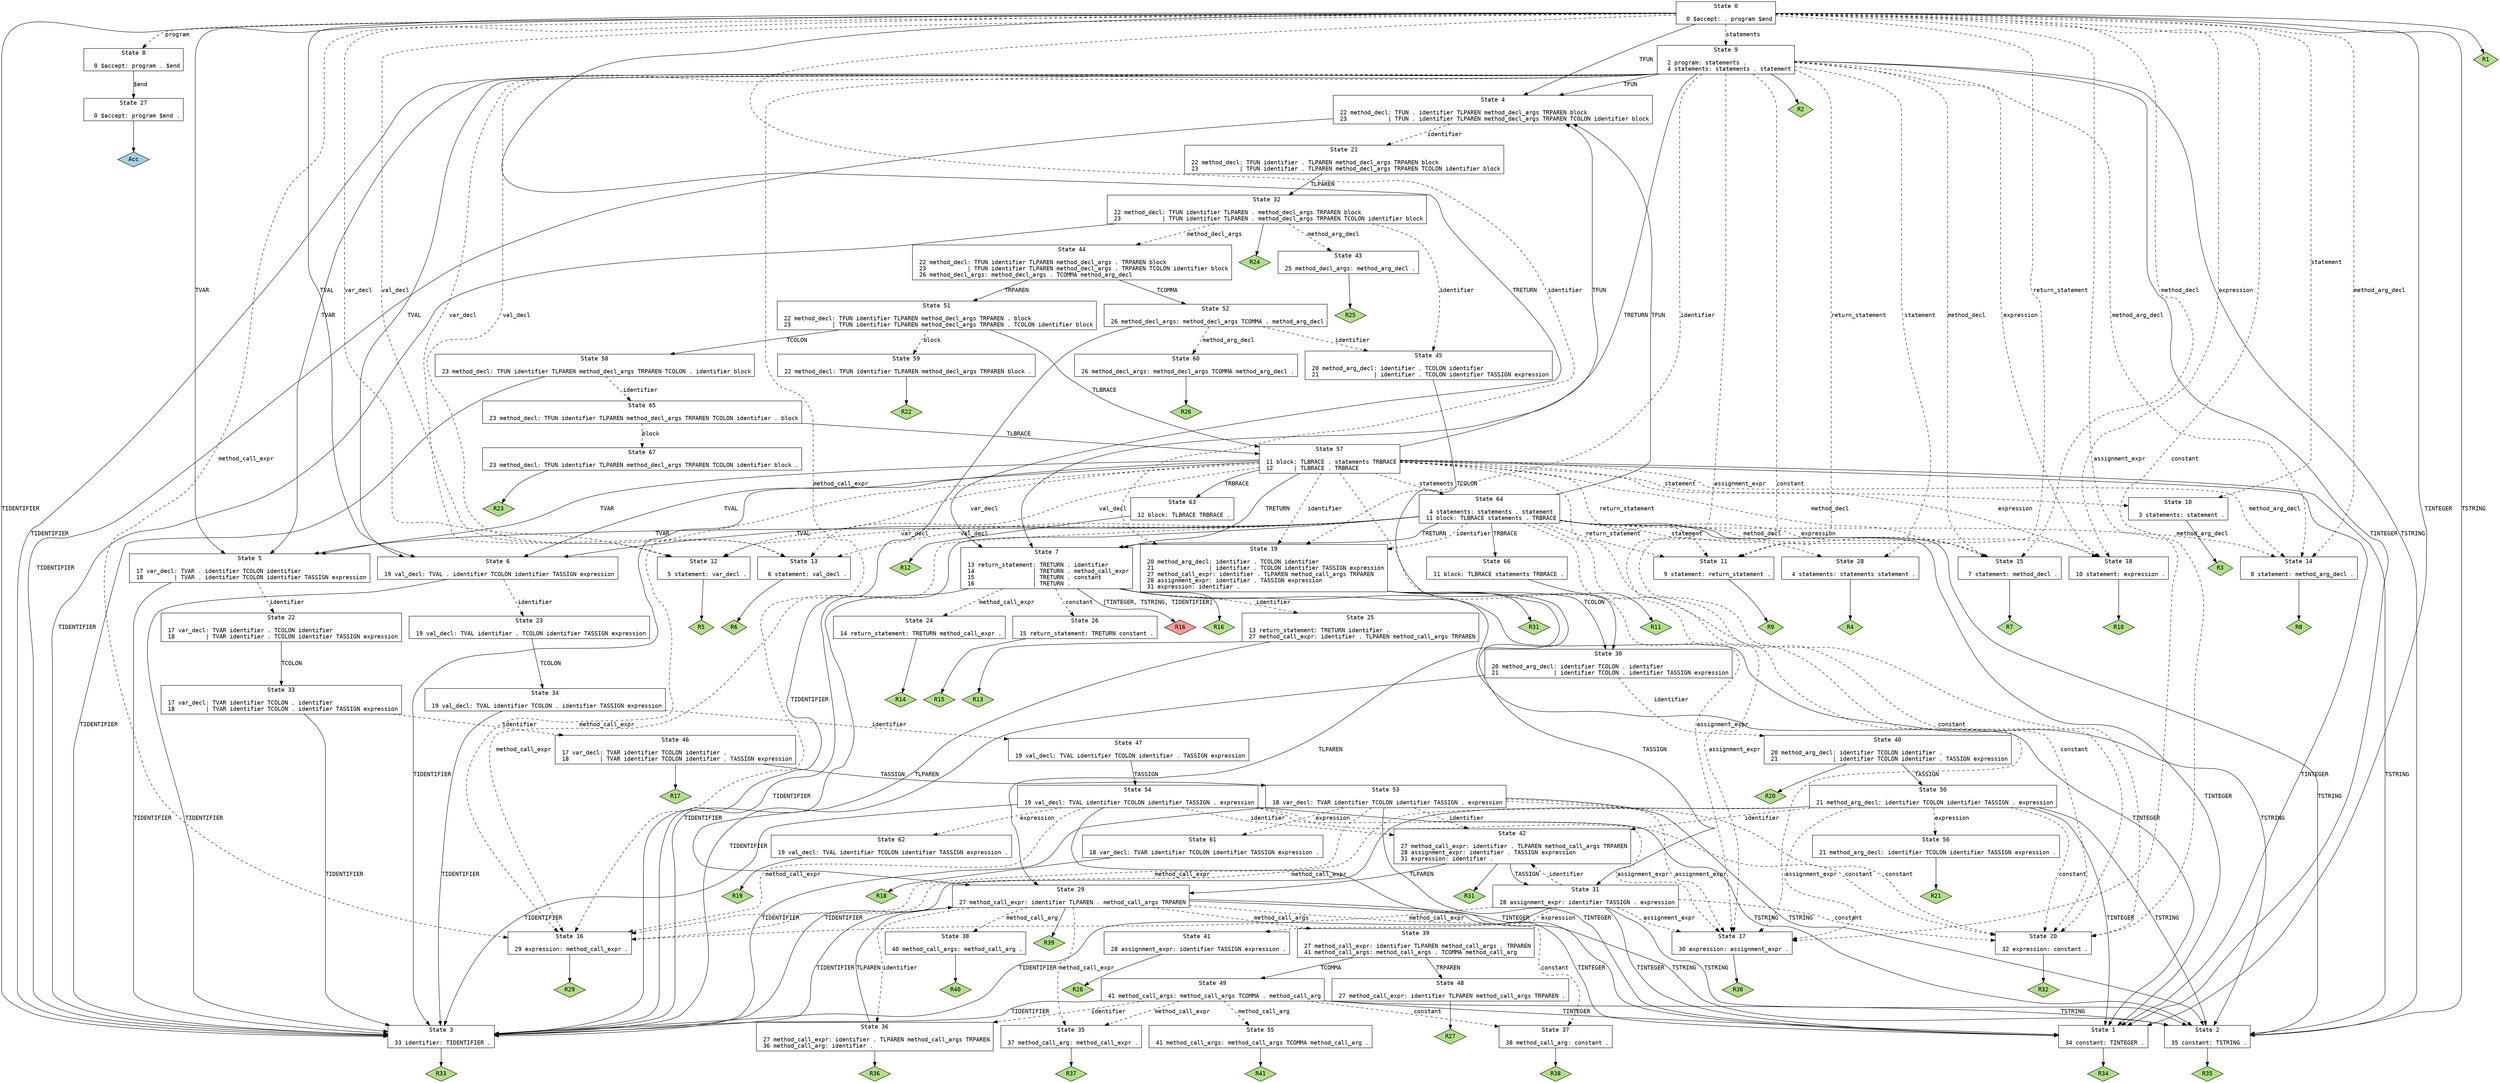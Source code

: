 // Generated by bison.
// Report bugs to <http://sourceforge.net/p/winflexbison/tickets>.
// Home page: <http://sourceforge.net/projects/winflexbison/>.

digraph "Parser.y"
{
  node [fontname = courier, shape = box, colorscheme = paired6]
  edge [fontname = courier]

  0 [label="State 0\n\l  0 $accept: . program $end\l"]
  0 -> 1 [style=solid label="TINTEGER"]
  0 -> 2 [style=solid label="TSTRING"]
  0 -> 3 [style=solid label="TIDENTIFIER"]
  0 -> 4 [style=solid label="TFUN"]
  0 -> 5 [style=solid label="TVAR"]
  0 -> 6 [style=solid label="TVAL"]
  0 -> 7 [style=solid label="TRETURN"]
  0 -> 8 [style=dashed label="program"]
  0 -> 9 [style=dashed label="statements"]
  0 -> 10 [style=dashed label="statement"]
  0 -> 11 [style=dashed label="return_statement"]
  0 -> 12 [style=dashed label="var_decl"]
  0 -> 13 [style=dashed label="val_decl"]
  0 -> 14 [style=dashed label="method_arg_decl"]
  0 -> 15 [style=dashed label="method_decl"]
  0 -> 16 [style=dashed label="method_call_expr"]
  0 -> 17 [style=dashed label="assignment_expr"]
  0 -> 18 [style=dashed label="expression"]
  0 -> 19 [style=dashed label="identifier"]
  0 -> 20 [style=dashed label="constant"]
  0 -> "0R1" [style=solid]
 "0R1" [label="R1", fillcolor=3, shape=diamond, style=filled]
  1 [label="State 1\n\l 34 constant: TINTEGER .\l"]
  1 -> "1R34" [style=solid]
 "1R34" [label="R34", fillcolor=3, shape=diamond, style=filled]
  2 [label="State 2\n\l 35 constant: TSTRING .\l"]
  2 -> "2R35" [style=solid]
 "2R35" [label="R35", fillcolor=3, shape=diamond, style=filled]
  3 [label="State 3\n\l 33 identifier: TIDENTIFIER .\l"]
  3 -> "3R33" [style=solid]
 "3R33" [label="R33", fillcolor=3, shape=diamond, style=filled]
  4 [label="State 4\n\l 22 method_decl: TFUN . identifier TLPAREN method_decl_args TRPAREN block\l 23            | TFUN . identifier TLPAREN method_decl_args TRPAREN TCOLON identifier block\l"]
  4 -> 3 [style=solid label="TIDENTIFIER"]
  4 -> 21 [style=dashed label="identifier"]
  5 [label="State 5\n\l 17 var_decl: TVAR . identifier TCOLON identifier\l 18         | TVAR . identifier TCOLON identifier TASSIGN expression\l"]
  5 -> 3 [style=solid label="TIDENTIFIER"]
  5 -> 22 [style=dashed label="identifier"]
  6 [label="State 6\n\l 19 val_decl: TVAL . identifier TCOLON identifier TASSIGN expression\l"]
  6 -> 3 [style=solid label="TIDENTIFIER"]
  6 -> 23 [style=dashed label="identifier"]
  7 [label="State 7\n\l 13 return_statement: TRETURN . identifier\l 14                 | TRETURN . method_call_expr\l 15                 | TRETURN . constant\l 16                 | TRETURN .\l"]
  7 -> 1 [style=solid label="TINTEGER"]
  7 -> 2 [style=solid label="TSTRING"]
  7 -> 3 [style=solid label="TIDENTIFIER"]
  7 -> 24 [style=dashed label="method_call_expr"]
  7 -> 25 [style=dashed label="identifier"]
  7 -> 26 [style=dashed label="constant"]
  7 -> "7R16d" [label="[TINTEGER, TSTRING, TIDENTIFIER]", style=solid]
 "7R16d" [label="R16", fillcolor=5, shape=diamond, style=filled]
  7 -> "7R16" [style=solid]
 "7R16" [label="R16", fillcolor=3, shape=diamond, style=filled]
  8 [label="State 8\n\l  0 $accept: program . $end\l"]
  8 -> 27 [style=solid label="$end"]
  9 [label="State 9\n\l  2 program: statements .\l  4 statements: statements . statement\l"]
  9 -> 1 [style=solid label="TINTEGER"]
  9 -> 2 [style=solid label="TSTRING"]
  9 -> 3 [style=solid label="TIDENTIFIER"]
  9 -> 4 [style=solid label="TFUN"]
  9 -> 5 [style=solid label="TVAR"]
  9 -> 6 [style=solid label="TVAL"]
  9 -> 7 [style=solid label="TRETURN"]
  9 -> 28 [style=dashed label="statement"]
  9 -> 11 [style=dashed label="return_statement"]
  9 -> 12 [style=dashed label="var_decl"]
  9 -> 13 [style=dashed label="val_decl"]
  9 -> 14 [style=dashed label="method_arg_decl"]
  9 -> 15 [style=dashed label="method_decl"]
  9 -> 16 [style=dashed label="method_call_expr"]
  9 -> 17 [style=dashed label="assignment_expr"]
  9 -> 18 [style=dashed label="expression"]
  9 -> 19 [style=dashed label="identifier"]
  9 -> 20 [style=dashed label="constant"]
  9 -> "9R2" [style=solid]
 "9R2" [label="R2", fillcolor=3, shape=diamond, style=filled]
  10 [label="State 10\n\l  3 statements: statement .\l"]
  10 -> "10R3" [style=solid]
 "10R3" [label="R3", fillcolor=3, shape=diamond, style=filled]
  11 [label="State 11\n\l  9 statement: return_statement .\l"]
  11 -> "11R9" [style=solid]
 "11R9" [label="R9", fillcolor=3, shape=diamond, style=filled]
  12 [label="State 12\n\l  5 statement: var_decl .\l"]
  12 -> "12R5" [style=solid]
 "12R5" [label="R5", fillcolor=3, shape=diamond, style=filled]
  13 [label="State 13\n\l  6 statement: val_decl .\l"]
  13 -> "13R6" [style=solid]
 "13R6" [label="R6", fillcolor=3, shape=diamond, style=filled]
  14 [label="State 14\n\l  8 statement: method_arg_decl .\l"]
  14 -> "14R8" [style=solid]
 "14R8" [label="R8", fillcolor=3, shape=diamond, style=filled]
  15 [label="State 15\n\l  7 statement: method_decl .\l"]
  15 -> "15R7" [style=solid]
 "15R7" [label="R7", fillcolor=3, shape=diamond, style=filled]
  16 [label="State 16\n\l 29 expression: method_call_expr .\l"]
  16 -> "16R29" [style=solid]
 "16R29" [label="R29", fillcolor=3, shape=diamond, style=filled]
  17 [label="State 17\n\l 30 expression: assignment_expr .\l"]
  17 -> "17R30" [style=solid]
 "17R30" [label="R30", fillcolor=3, shape=diamond, style=filled]
  18 [label="State 18\n\l 10 statement: expression .\l"]
  18 -> "18R10" [style=solid]
 "18R10" [label="R10", fillcolor=3, shape=diamond, style=filled]
  19 [label="State 19\n\l 20 method_arg_decl: identifier . TCOLON identifier\l 21                | identifier . TCOLON identifier TASSIGN expression\l 27 method_call_expr: identifier . TLPAREN method_call_args TRPAREN\l 28 assignment_expr: identifier . TASSIGN expression\l 31 expression: identifier .\l"]
  19 -> 29 [style=solid label="TLPAREN"]
  19 -> 30 [style=solid label="TCOLON"]
  19 -> 31 [style=solid label="TASSIGN"]
  19 -> "19R31" [style=solid]
 "19R31" [label="R31", fillcolor=3, shape=diamond, style=filled]
  20 [label="State 20\n\l 32 expression: constant .\l"]
  20 -> "20R32" [style=solid]
 "20R32" [label="R32", fillcolor=3, shape=diamond, style=filled]
  21 [label="State 21\n\l 22 method_decl: TFUN identifier . TLPAREN method_decl_args TRPAREN block\l 23            | TFUN identifier . TLPAREN method_decl_args TRPAREN TCOLON identifier block\l"]
  21 -> 32 [style=solid label="TLPAREN"]
  22 [label="State 22\n\l 17 var_decl: TVAR identifier . TCOLON identifier\l 18         | TVAR identifier . TCOLON identifier TASSIGN expression\l"]
  22 -> 33 [style=solid label="TCOLON"]
  23 [label="State 23\n\l 19 val_decl: TVAL identifier . TCOLON identifier TASSIGN expression\l"]
  23 -> 34 [style=solid label="TCOLON"]
  24 [label="State 24\n\l 14 return_statement: TRETURN method_call_expr .\l"]
  24 -> "24R14" [style=solid]
 "24R14" [label="R14", fillcolor=3, shape=diamond, style=filled]
  25 [label="State 25\n\l 13 return_statement: TRETURN identifier .\l 27 method_call_expr: identifier . TLPAREN method_call_args TRPAREN\l"]
  25 -> 29 [style=solid label="TLPAREN"]
  25 -> "25R13" [style=solid]
 "25R13" [label="R13", fillcolor=3, shape=diamond, style=filled]
  26 [label="State 26\n\l 15 return_statement: TRETURN constant .\l"]
  26 -> "26R15" [style=solid]
 "26R15" [label="R15", fillcolor=3, shape=diamond, style=filled]
  27 [label="State 27\n\l  0 $accept: program $end .\l"]
  27 -> "27R0" [style=solid]
 "27R0" [label="Acc", fillcolor=1, shape=diamond, style=filled]
  28 [label="State 28\n\l  4 statements: statements statement .\l"]
  28 -> "28R4" [style=solid]
 "28R4" [label="R4", fillcolor=3, shape=diamond, style=filled]
  29 [label="State 29\n\l 27 method_call_expr: identifier TLPAREN . method_call_args TRPAREN\l"]
  29 -> 1 [style=solid label="TINTEGER"]
  29 -> 2 [style=solid label="TSTRING"]
  29 -> 3 [style=solid label="TIDENTIFIER"]
  29 -> 35 [style=dashed label="method_call_expr"]
  29 -> 36 [style=dashed label="identifier"]
  29 -> 37 [style=dashed label="constant"]
  29 -> 38 [style=dashed label="method_call_arg"]
  29 -> 39 [style=dashed label="method_call_args"]
  29 -> "29R39" [style=solid]
 "29R39" [label="R39", fillcolor=3, shape=diamond, style=filled]
  30 [label="State 30\n\l 20 method_arg_decl: identifier TCOLON . identifier\l 21                | identifier TCOLON . identifier TASSIGN expression\l"]
  30 -> 3 [style=solid label="TIDENTIFIER"]
  30 -> 40 [style=dashed label="identifier"]
  31 [label="State 31\n\l 28 assignment_expr: identifier TASSIGN . expression\l"]
  31 -> 1 [style=solid label="TINTEGER"]
  31 -> 2 [style=solid label="TSTRING"]
  31 -> 3 [style=solid label="TIDENTIFIER"]
  31 -> 16 [style=dashed label="method_call_expr"]
  31 -> 17 [style=dashed label="assignment_expr"]
  31 -> 41 [style=dashed label="expression"]
  31 -> 42 [style=dashed label="identifier"]
  31 -> 20 [style=dashed label="constant"]
  32 [label="State 32\n\l 22 method_decl: TFUN identifier TLPAREN . method_decl_args TRPAREN block\l 23            | TFUN identifier TLPAREN . method_decl_args TRPAREN TCOLON identifier block\l"]
  32 -> 3 [style=solid label="TIDENTIFIER"]
  32 -> 43 [style=dashed label="method_arg_decl"]
  32 -> 44 [style=dashed label="method_decl_args"]
  32 -> 45 [style=dashed label="identifier"]
  32 -> "32R24" [style=solid]
 "32R24" [label="R24", fillcolor=3, shape=diamond, style=filled]
  33 [label="State 33\n\l 17 var_decl: TVAR identifier TCOLON . identifier\l 18         | TVAR identifier TCOLON . identifier TASSIGN expression\l"]
  33 -> 3 [style=solid label="TIDENTIFIER"]
  33 -> 46 [style=dashed label="identifier"]
  34 [label="State 34\n\l 19 val_decl: TVAL identifier TCOLON . identifier TASSIGN expression\l"]
  34 -> 3 [style=solid label="TIDENTIFIER"]
  34 -> 47 [style=dashed label="identifier"]
  35 [label="State 35\n\l 37 method_call_arg: method_call_expr .\l"]
  35 -> "35R37" [style=solid]
 "35R37" [label="R37", fillcolor=3, shape=diamond, style=filled]
  36 [label="State 36\n\l 27 method_call_expr: identifier . TLPAREN method_call_args TRPAREN\l 36 method_call_arg: identifier .\l"]
  36 -> 29 [style=solid label="TLPAREN"]
  36 -> "36R36" [style=solid]
 "36R36" [label="R36", fillcolor=3, shape=diamond, style=filled]
  37 [label="State 37\n\l 38 method_call_arg: constant .\l"]
  37 -> "37R38" [style=solid]
 "37R38" [label="R38", fillcolor=3, shape=diamond, style=filled]
  38 [label="State 38\n\l 40 method_call_args: method_call_arg .\l"]
  38 -> "38R40" [style=solid]
 "38R40" [label="R40", fillcolor=3, shape=diamond, style=filled]
  39 [label="State 39\n\l 27 method_call_expr: identifier TLPAREN method_call_args . TRPAREN\l 41 method_call_args: method_call_args . TCOMMA method_call_arg\l"]
  39 -> 48 [style=solid label="TRPAREN"]
  39 -> 49 [style=solid label="TCOMMA"]
  40 [label="State 40\n\l 20 method_arg_decl: identifier TCOLON identifier .\l 21                | identifier TCOLON identifier . TASSIGN expression\l"]
  40 -> 50 [style=solid label="TASSIGN"]
  40 -> "40R20" [style=solid]
 "40R20" [label="R20", fillcolor=3, shape=diamond, style=filled]
  41 [label="State 41\n\l 28 assignment_expr: identifier TASSIGN expression .\l"]
  41 -> "41R28" [style=solid]
 "41R28" [label="R28", fillcolor=3, shape=diamond, style=filled]
  42 [label="State 42\n\l 27 method_call_expr: identifier . TLPAREN method_call_args TRPAREN\l 28 assignment_expr: identifier . TASSIGN expression\l 31 expression: identifier .\l"]
  42 -> 29 [style=solid label="TLPAREN"]
  42 -> 31 [style=solid label="TASSIGN"]
  42 -> "42R31" [style=solid]
 "42R31" [label="R31", fillcolor=3, shape=diamond, style=filled]
  43 [label="State 43\n\l 25 method_decl_args: method_arg_decl .\l"]
  43 -> "43R25" [style=solid]
 "43R25" [label="R25", fillcolor=3, shape=diamond, style=filled]
  44 [label="State 44\n\l 22 method_decl: TFUN identifier TLPAREN method_decl_args . TRPAREN block\l 23            | TFUN identifier TLPAREN method_decl_args . TRPAREN TCOLON identifier block\l 26 method_decl_args: method_decl_args . TCOMMA method_arg_decl\l"]
  44 -> 51 [style=solid label="TRPAREN"]
  44 -> 52 [style=solid label="TCOMMA"]
  45 [label="State 45\n\l 20 method_arg_decl: identifier . TCOLON identifier\l 21                | identifier . TCOLON identifier TASSIGN expression\l"]
  45 -> 30 [style=solid label="TCOLON"]
  46 [label="State 46\n\l 17 var_decl: TVAR identifier TCOLON identifier .\l 18         | TVAR identifier TCOLON identifier . TASSIGN expression\l"]
  46 -> 53 [style=solid label="TASSIGN"]
  46 -> "46R17" [style=solid]
 "46R17" [label="R17", fillcolor=3, shape=diamond, style=filled]
  47 [label="State 47\n\l 19 val_decl: TVAL identifier TCOLON identifier . TASSIGN expression\l"]
  47 -> 54 [style=solid label="TASSIGN"]
  48 [label="State 48\n\l 27 method_call_expr: identifier TLPAREN method_call_args TRPAREN .\l"]
  48 -> "48R27" [style=solid]
 "48R27" [label="R27", fillcolor=3, shape=diamond, style=filled]
  49 [label="State 49\n\l 41 method_call_args: method_call_args TCOMMA . method_call_arg\l"]
  49 -> 1 [style=solid label="TINTEGER"]
  49 -> 2 [style=solid label="TSTRING"]
  49 -> 3 [style=solid label="TIDENTIFIER"]
  49 -> 35 [style=dashed label="method_call_expr"]
  49 -> 36 [style=dashed label="identifier"]
  49 -> 37 [style=dashed label="constant"]
  49 -> 55 [style=dashed label="method_call_arg"]
  50 [label="State 50\n\l 21 method_arg_decl: identifier TCOLON identifier TASSIGN . expression\l"]
  50 -> 1 [style=solid label="TINTEGER"]
  50 -> 2 [style=solid label="TSTRING"]
  50 -> 3 [style=solid label="TIDENTIFIER"]
  50 -> 16 [style=dashed label="method_call_expr"]
  50 -> 17 [style=dashed label="assignment_expr"]
  50 -> 56 [style=dashed label="expression"]
  50 -> 42 [style=dashed label="identifier"]
  50 -> 20 [style=dashed label="constant"]
  51 [label="State 51\n\l 22 method_decl: TFUN identifier TLPAREN method_decl_args TRPAREN . block\l 23            | TFUN identifier TLPAREN method_decl_args TRPAREN . TCOLON identifier block\l"]
  51 -> 57 [style=solid label="TLBRACE"]
  51 -> 58 [style=solid label="TCOLON"]
  51 -> 59 [style=dashed label="block"]
  52 [label="State 52\n\l 26 method_decl_args: method_decl_args TCOMMA . method_arg_decl\l"]
  52 -> 3 [style=solid label="TIDENTIFIER"]
  52 -> 60 [style=dashed label="method_arg_decl"]
  52 -> 45 [style=dashed label="identifier"]
  53 [label="State 53\n\l 18 var_decl: TVAR identifier TCOLON identifier TASSIGN . expression\l"]
  53 -> 1 [style=solid label="TINTEGER"]
  53 -> 2 [style=solid label="TSTRING"]
  53 -> 3 [style=solid label="TIDENTIFIER"]
  53 -> 16 [style=dashed label="method_call_expr"]
  53 -> 17 [style=dashed label="assignment_expr"]
  53 -> 61 [style=dashed label="expression"]
  53 -> 42 [style=dashed label="identifier"]
  53 -> 20 [style=dashed label="constant"]
  54 [label="State 54\n\l 19 val_decl: TVAL identifier TCOLON identifier TASSIGN . expression\l"]
  54 -> 1 [style=solid label="TINTEGER"]
  54 -> 2 [style=solid label="TSTRING"]
  54 -> 3 [style=solid label="TIDENTIFIER"]
  54 -> 16 [style=dashed label="method_call_expr"]
  54 -> 17 [style=dashed label="assignment_expr"]
  54 -> 62 [style=dashed label="expression"]
  54 -> 42 [style=dashed label="identifier"]
  54 -> 20 [style=dashed label="constant"]
  55 [label="State 55\n\l 41 method_call_args: method_call_args TCOMMA method_call_arg .\l"]
  55 -> "55R41" [style=solid]
 "55R41" [label="R41", fillcolor=3, shape=diamond, style=filled]
  56 [label="State 56\n\l 21 method_arg_decl: identifier TCOLON identifier TASSIGN expression .\l"]
  56 -> "56R21" [style=solid]
 "56R21" [label="R21", fillcolor=3, shape=diamond, style=filled]
  57 [label="State 57\n\l 11 block: TLBRACE . statements TRBRACE\l 12      | TLBRACE . TRBRACE\l"]
  57 -> 1 [style=solid label="TINTEGER"]
  57 -> 2 [style=solid label="TSTRING"]
  57 -> 3 [style=solid label="TIDENTIFIER"]
  57 -> 4 [style=solid label="TFUN"]
  57 -> 5 [style=solid label="TVAR"]
  57 -> 6 [style=solid label="TVAL"]
  57 -> 7 [style=solid label="TRETURN"]
  57 -> 63 [style=solid label="TRBRACE"]
  57 -> 64 [style=dashed label="statements"]
  57 -> 10 [style=dashed label="statement"]
  57 -> 11 [style=dashed label="return_statement"]
  57 -> 12 [style=dashed label="var_decl"]
  57 -> 13 [style=dashed label="val_decl"]
  57 -> 14 [style=dashed label="method_arg_decl"]
  57 -> 15 [style=dashed label="method_decl"]
  57 -> 16 [style=dashed label="method_call_expr"]
  57 -> 17 [style=dashed label="assignment_expr"]
  57 -> 18 [style=dashed label="expression"]
  57 -> 19 [style=dashed label="identifier"]
  57 -> 20 [style=dashed label="constant"]
  58 [label="State 58\n\l 23 method_decl: TFUN identifier TLPAREN method_decl_args TRPAREN TCOLON . identifier block\l"]
  58 -> 3 [style=solid label="TIDENTIFIER"]
  58 -> 65 [style=dashed label="identifier"]
  59 [label="State 59\n\l 22 method_decl: TFUN identifier TLPAREN method_decl_args TRPAREN block .\l"]
  59 -> "59R22" [style=solid]
 "59R22" [label="R22", fillcolor=3, shape=diamond, style=filled]
  60 [label="State 60\n\l 26 method_decl_args: method_decl_args TCOMMA method_arg_decl .\l"]
  60 -> "60R26" [style=solid]
 "60R26" [label="R26", fillcolor=3, shape=diamond, style=filled]
  61 [label="State 61\n\l 18 var_decl: TVAR identifier TCOLON identifier TASSIGN expression .\l"]
  61 -> "61R18" [style=solid]
 "61R18" [label="R18", fillcolor=3, shape=diamond, style=filled]
  62 [label="State 62\n\l 19 val_decl: TVAL identifier TCOLON identifier TASSIGN expression .\l"]
  62 -> "62R19" [style=solid]
 "62R19" [label="R19", fillcolor=3, shape=diamond, style=filled]
  63 [label="State 63\n\l 12 block: TLBRACE TRBRACE .\l"]
  63 -> "63R12" [style=solid]
 "63R12" [label="R12", fillcolor=3, shape=diamond, style=filled]
  64 [label="State 64\n\l  4 statements: statements . statement\l 11 block: TLBRACE statements . TRBRACE\l"]
  64 -> 1 [style=solid label="TINTEGER"]
  64 -> 2 [style=solid label="TSTRING"]
  64 -> 3 [style=solid label="TIDENTIFIER"]
  64 -> 4 [style=solid label="TFUN"]
  64 -> 5 [style=solid label="TVAR"]
  64 -> 6 [style=solid label="TVAL"]
  64 -> 7 [style=solid label="TRETURN"]
  64 -> 66 [style=solid label="TRBRACE"]
  64 -> 28 [style=dashed label="statement"]
  64 -> 11 [style=dashed label="return_statement"]
  64 -> 12 [style=dashed label="var_decl"]
  64 -> 13 [style=dashed label="val_decl"]
  64 -> 14 [style=dashed label="method_arg_decl"]
  64 -> 15 [style=dashed label="method_decl"]
  64 -> 16 [style=dashed label="method_call_expr"]
  64 -> 17 [style=dashed label="assignment_expr"]
  64 -> 18 [style=dashed label="expression"]
  64 -> 19 [style=dashed label="identifier"]
  64 -> 20 [style=dashed label="constant"]
  65 [label="State 65\n\l 23 method_decl: TFUN identifier TLPAREN method_decl_args TRPAREN TCOLON identifier . block\l"]
  65 -> 57 [style=solid label="TLBRACE"]
  65 -> 67 [style=dashed label="block"]
  66 [label="State 66\n\l 11 block: TLBRACE statements TRBRACE .\l"]
  66 -> "66R11" [style=solid]
 "66R11" [label="R11", fillcolor=3, shape=diamond, style=filled]
  67 [label="State 67\n\l 23 method_decl: TFUN identifier TLPAREN method_decl_args TRPAREN TCOLON identifier block .\l"]
  67 -> "67R23" [style=solid]
 "67R23" [label="R23", fillcolor=3, shape=diamond, style=filled]
}

